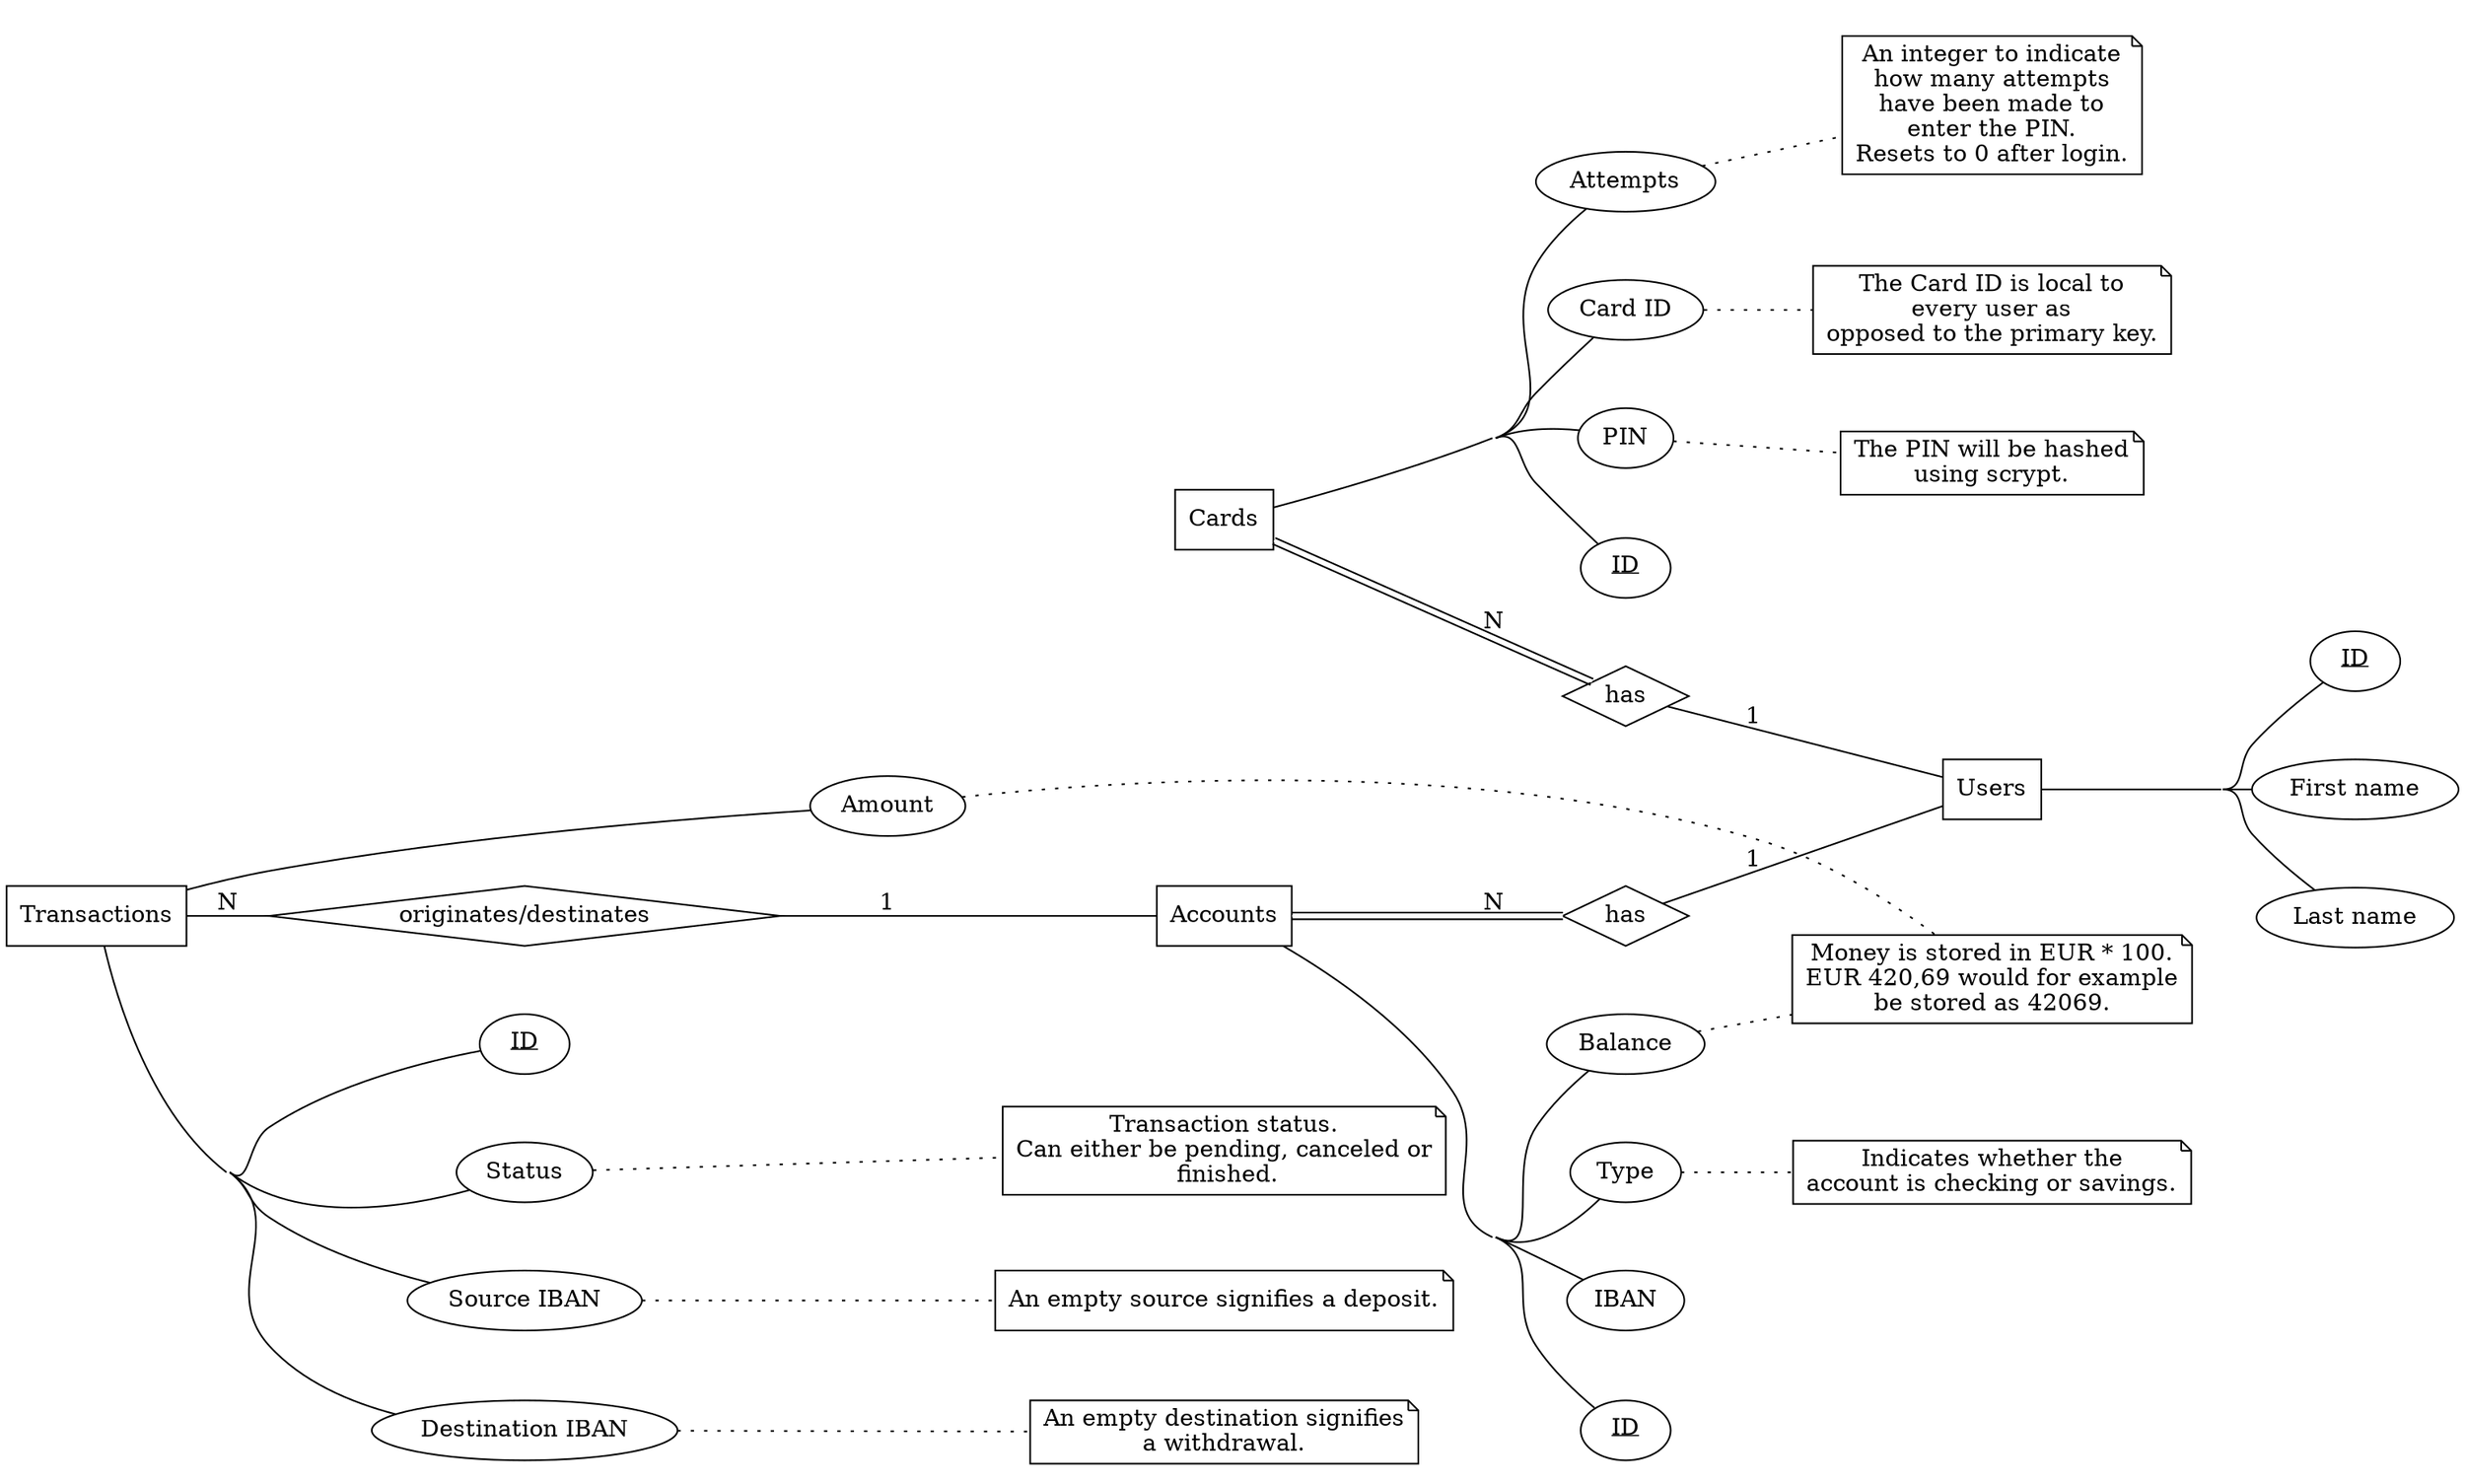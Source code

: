 graph {
	concentrate=true;
	rankdir=LR;
	ratio=0.6;

	A [label="Users",shape=box];
	a1 [label=<<u>ID</u>>];
	a2 [label="First name"];
	a3 [label="Last name"];

	B [label="Cards",shape=box];
	b1 [label=<<u>ID</u>>];
	b2 [label="Card ID"];
	b3 [label="PIN"];
	b4 [label="Attempts"];

	C [label="Accounts",shape=box];
	c1 [label=<<u>ID</u>>];
	c2 [label="Type"];
	c3 [label="IBAN"];
	c4 [label="Balance"];

	D [label="Transactions",shape=box];
	d1 [label=<<u>ID</u>>];
	d2 [label="Status"];
	d3 [label="Source IBAN"];
	d4 [label="Destination IBAN"];
	d5 [label="Amount"];

	r1 [label="has",shape=diamond];
	r2 [label="has",shape=diamond];
	r3 [label="originates/destinates",shape=diamond];

	/* Users */
	A -- a1;
	A -- a2;
	A -- a3;

	/* Cards */
	B -- b1;
	B -- b2;
	B -- b3;
	B -- b4;

	/* Accounts */
	C -- c1;
	C -- c2;
	C -- c3;
	C -- c4;

	/* Transactions */
	D -- d1;
	D -- d2;
	D -- d3;
	D -- d4;
	D -- d5;

	B -- r1 [label="N",color="black:white:black"];
	C -- r2 [label="N",color="black:white:black"];
	D -- r3 [label="N"];

	r1 -- A [label="1"];
	r2 -- A [label="1"];
	r3 -- C [label="1"];

	/* subgraph relations {
		edge [dir=none];

		r1 -> A;
		r2 -> A;
		r3 -> C;
	}

	subgraph relations_arrow {
		B -> r1 [penwidth=3];
		C -> r2 [penwidth=3];
		D -> r3 [penwidth=3];
	} */

	subgraph notes {
		node [shape=note];
		edge [style=dotted];

		n1 [label="Money is stored in EUR * 100.\nEUR 420,69 would for example\nbe stored as 42069."];

		b2 -- "The Card ID is local to\nevery user as\nopposed to the primary key.";
		b3 -- "The PIN will be hashed\nusing scrypt.";
		b4 -- "An integer to indicate\nhow many attempts\nhave been made to\nenter the PIN.\nResets to 0 after login.";

		c2 -- "Indicates whether the\naccount is checking or savings.";
		c4 -- n1;

		d2 -- "Transaction status.\nCan either be pending, canceled or\n finished."
		d3 -- "An empty source signifies a deposit.";
		d4 -- "An empty destination signifies\na withdrawal.";
		d5 -- n1;
	}
}
